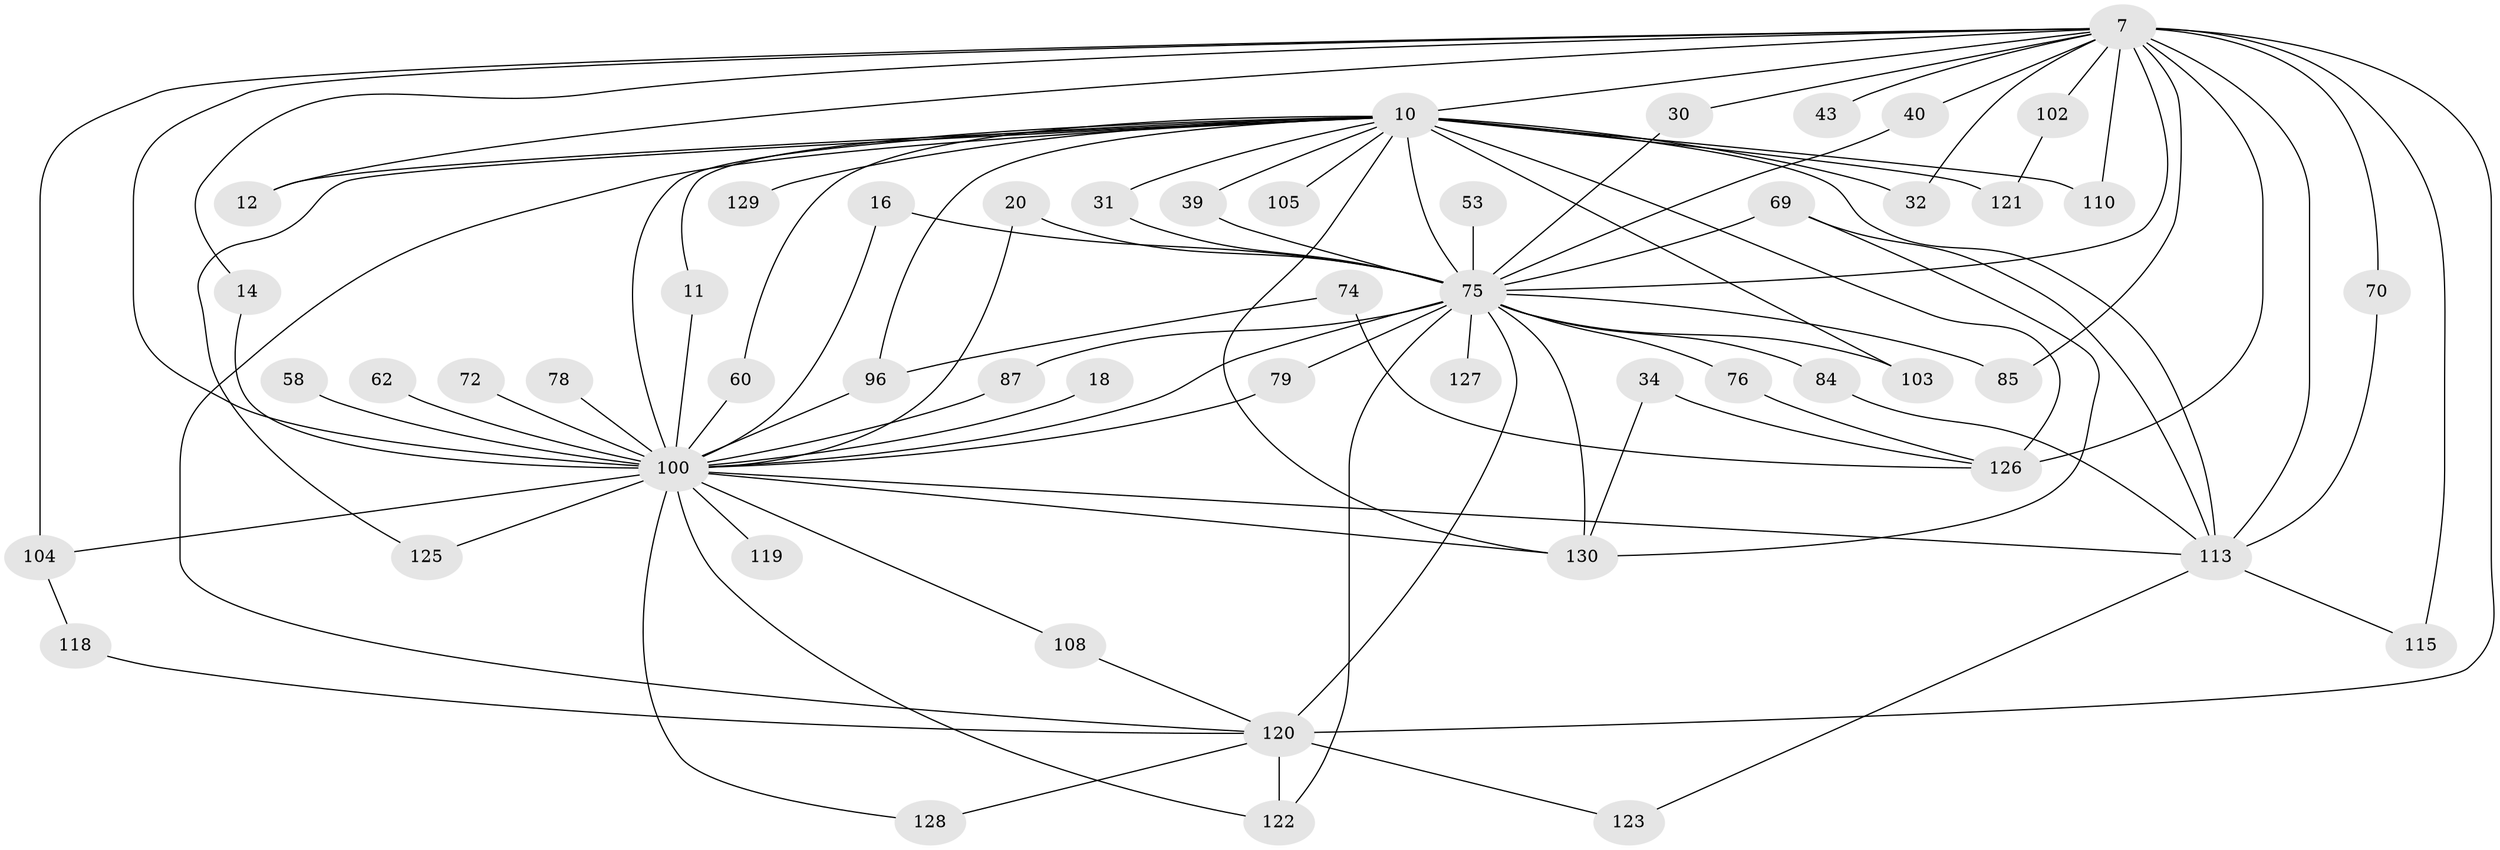 // original degree distribution, {23: 0.015384615384615385, 15: 0.007692307692307693, 17: 0.015384615384615385, 30: 0.007692307692307693, 21: 0.007692307692307693, 28: 0.007692307692307693, 29: 0.007692307692307693, 26: 0.007692307692307693, 2: 0.5769230769230769, 7: 0.023076923076923078, 3: 0.18461538461538463, 9: 0.015384615384615385, 10: 0.007692307692307693, 5: 0.046153846153846156, 6: 0.015384615384615385, 4: 0.05384615384615385}
// Generated by graph-tools (version 1.1) at 2025/47/03/04/25 21:47:23]
// undirected, 52 vertices, 95 edges
graph export_dot {
graph [start="1"]
  node [color=gray90,style=filled];
  7 [super="+4"];
  10 [super="+9"];
  11;
  12;
  14;
  16;
  18;
  20;
  30;
  31;
  32;
  34;
  39;
  40;
  43;
  53 [super="+19"];
  58;
  60 [super="+15"];
  62;
  69 [super="+54"];
  70;
  72;
  74;
  75 [super="+56+8"];
  76;
  78;
  79;
  84 [super="+50"];
  85;
  87;
  96 [super="+89"];
  100 [super="+88+94+42+91"];
  102;
  103;
  104 [super="+38"];
  105;
  108;
  110;
  113 [super="+95+77+99+107"];
  115 [super="+27"];
  118;
  119;
  120 [super="+23+112+116"];
  121;
  122 [super="+57+63"];
  123;
  125;
  126 [super="+86+65+59"];
  127;
  128;
  129;
  130 [super="+117+124"];
  7 -- 10 [weight=4];
  7 -- 30;
  7 -- 40;
  7 -- 70;
  7 -- 102 [weight=2];
  7 -- 110;
  7 -- 115 [weight=3];
  7 -- 12;
  7 -- 14;
  7 -- 85;
  7 -- 32;
  7 -- 100 [weight=12];
  7 -- 104 [weight=3];
  7 -- 43;
  7 -- 120 [weight=10];
  7 -- 75 [weight=9];
  7 -- 126 [weight=2];
  7 -- 113;
  10 -- 31;
  10 -- 32;
  10 -- 105 [weight=2];
  10 -- 121;
  10 -- 125;
  10 -- 130 [weight=3];
  10 -- 60;
  10 -- 129;
  10 -- 11;
  10 -- 12;
  10 -- 39;
  10 -- 103;
  10 -- 110;
  10 -- 96 [weight=2];
  10 -- 126 [weight=5];
  10 -- 100 [weight=8];
  10 -- 113 [weight=6];
  10 -- 120 [weight=3];
  10 -- 75 [weight=8];
  11 -- 100;
  14 -- 100;
  16 -- 100;
  16 -- 75 [weight=2];
  18 -- 100;
  20 -- 100;
  20 -- 75 [weight=2];
  30 -- 75;
  31 -- 75;
  34 -- 126;
  34 -- 130;
  39 -- 75;
  40 -- 75;
  53 -- 75 [weight=3];
  58 -- 100 [weight=2];
  60 -- 100 [weight=2];
  62 -- 100 [weight=2];
  69 -- 113;
  69 -- 130;
  69 -- 75;
  70 -- 113;
  72 -- 100 [weight=2];
  74 -- 96;
  74 -- 126;
  75 -- 130 [weight=9];
  75 -- 76;
  75 -- 79;
  75 -- 84 [weight=2];
  75 -- 85;
  75 -- 87;
  75 -- 100 [weight=10];
  75 -- 103;
  75 -- 120 [weight=2];
  75 -- 122 [weight=2];
  75 -- 127 [weight=2];
  76 -- 126;
  78 -- 100 [weight=2];
  79 -- 100;
  84 -- 113;
  87 -- 100;
  96 -- 100 [weight=2];
  100 -- 104;
  100 -- 122 [weight=2];
  100 -- 108;
  100 -- 119 [weight=2];
  100 -- 128;
  100 -- 113 [weight=3];
  100 -- 125;
  100 -- 130 [weight=5];
  102 -- 121;
  104 -- 118;
  108 -- 120;
  113 -- 123;
  113 -- 115;
  118 -- 120;
  120 -- 128;
  120 -- 123;
  120 -- 122;
}
